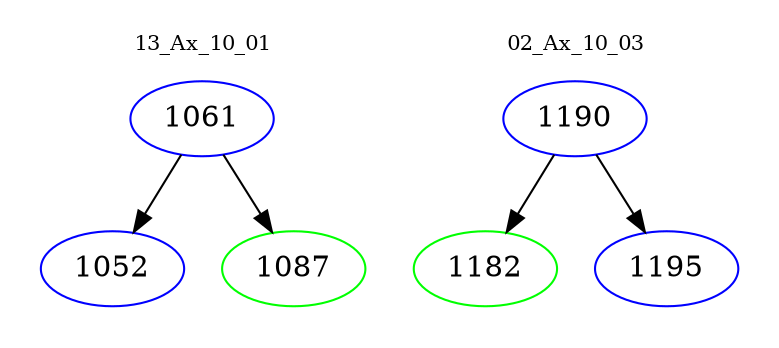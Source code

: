 digraph{
subgraph cluster_0 {
color = white
label = "13_Ax_10_01";
fontsize=10;
T0_1061 [label="1061", color="blue"]
T0_1061 -> T0_1052 [color="black"]
T0_1052 [label="1052", color="blue"]
T0_1061 -> T0_1087 [color="black"]
T0_1087 [label="1087", color="green"]
}
subgraph cluster_1 {
color = white
label = "02_Ax_10_03";
fontsize=10;
T1_1190 [label="1190", color="blue"]
T1_1190 -> T1_1182 [color="black"]
T1_1182 [label="1182", color="green"]
T1_1190 -> T1_1195 [color="black"]
T1_1195 [label="1195", color="blue"]
}
}
